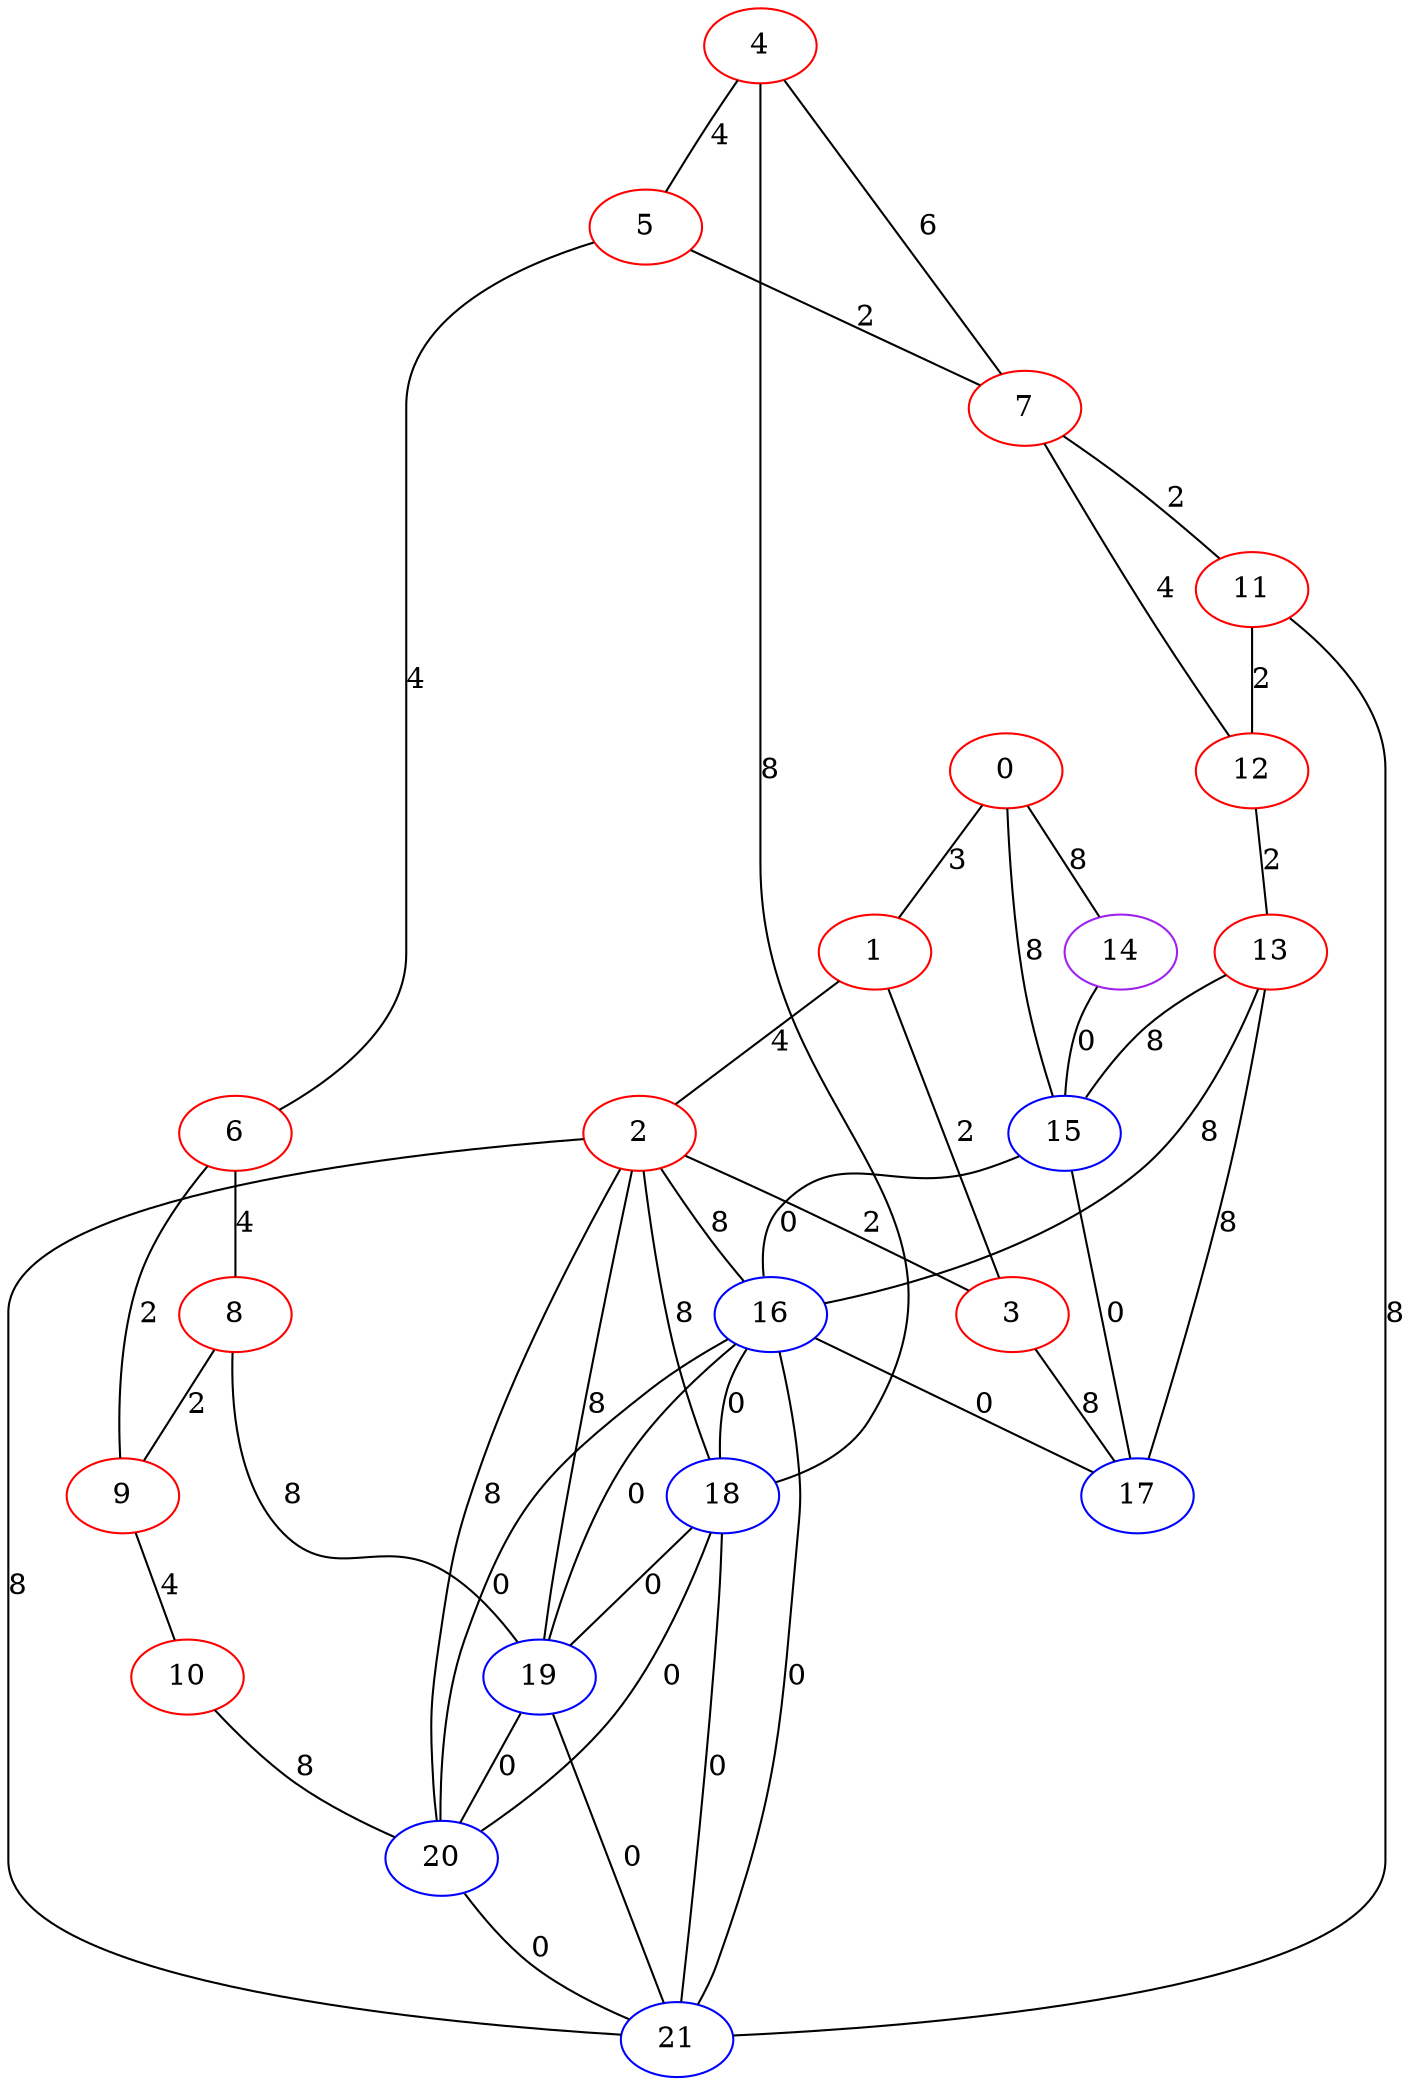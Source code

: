 graph "" {
0 [color=red, weight=1];
1 [color=red, weight=1];
2 [color=red, weight=1];
3 [color=red, weight=1];
4 [color=red, weight=1];
5 [color=red, weight=1];
6 [color=red, weight=1];
7 [color=red, weight=1];
8 [color=red, weight=1];
9 [color=red, weight=1];
10 [color=red, weight=1];
11 [color=red, weight=1];
12 [color=red, weight=1];
13 [color=red, weight=1];
14 [color=purple, weight=4];
15 [color=blue, weight=3];
16 [color=blue, weight=3];
17 [color=blue, weight=3];
18 [color=blue, weight=3];
19 [color=blue, weight=3];
20 [color=blue, weight=3];
21 [color=blue, weight=3];
0 -- 1  [key=0, label=3];
0 -- 14  [key=0, label=8];
0 -- 15  [key=0, label=8];
1 -- 2  [key=0, label=4];
1 -- 3  [key=0, label=2];
2 -- 3  [key=0, label=2];
2 -- 16  [key=0, label=8];
2 -- 18  [key=0, label=8];
2 -- 19  [key=0, label=8];
2 -- 20  [key=0, label=8];
2 -- 21  [key=0, label=8];
3 -- 17  [key=0, label=8];
4 -- 18  [key=0, label=8];
4 -- 5  [key=0, label=4];
4 -- 7  [key=0, label=6];
5 -- 6  [key=0, label=4];
5 -- 7  [key=0, label=2];
6 -- 8  [key=0, label=4];
6 -- 9  [key=0, label=2];
7 -- 11  [key=0, label=2];
7 -- 12  [key=0, label=4];
8 -- 9  [key=0, label=2];
8 -- 19  [key=0, label=8];
9 -- 10  [key=0, label=4];
10 -- 20  [key=0, label=8];
11 -- 12  [key=0, label=2];
11 -- 21  [key=0, label=8];
12 -- 13  [key=0, label=2];
13 -- 16  [key=0, label=8];
13 -- 17  [key=0, label=8];
13 -- 15  [key=0, label=8];
14 -- 15  [key=0, label=0];
15 -- 16  [key=0, label=0];
15 -- 17  [key=0, label=0];
16 -- 17  [key=0, label=0];
16 -- 18  [key=0, label=0];
16 -- 19  [key=0, label=0];
16 -- 20  [key=0, label=0];
16 -- 21  [key=0, label=0];
18 -- 19  [key=0, label=0];
18 -- 20  [key=0, label=0];
18 -- 21  [key=0, label=0];
19 -- 20  [key=0, label=0];
19 -- 21  [key=0, label=0];
20 -- 21  [key=0, label=0];
}
